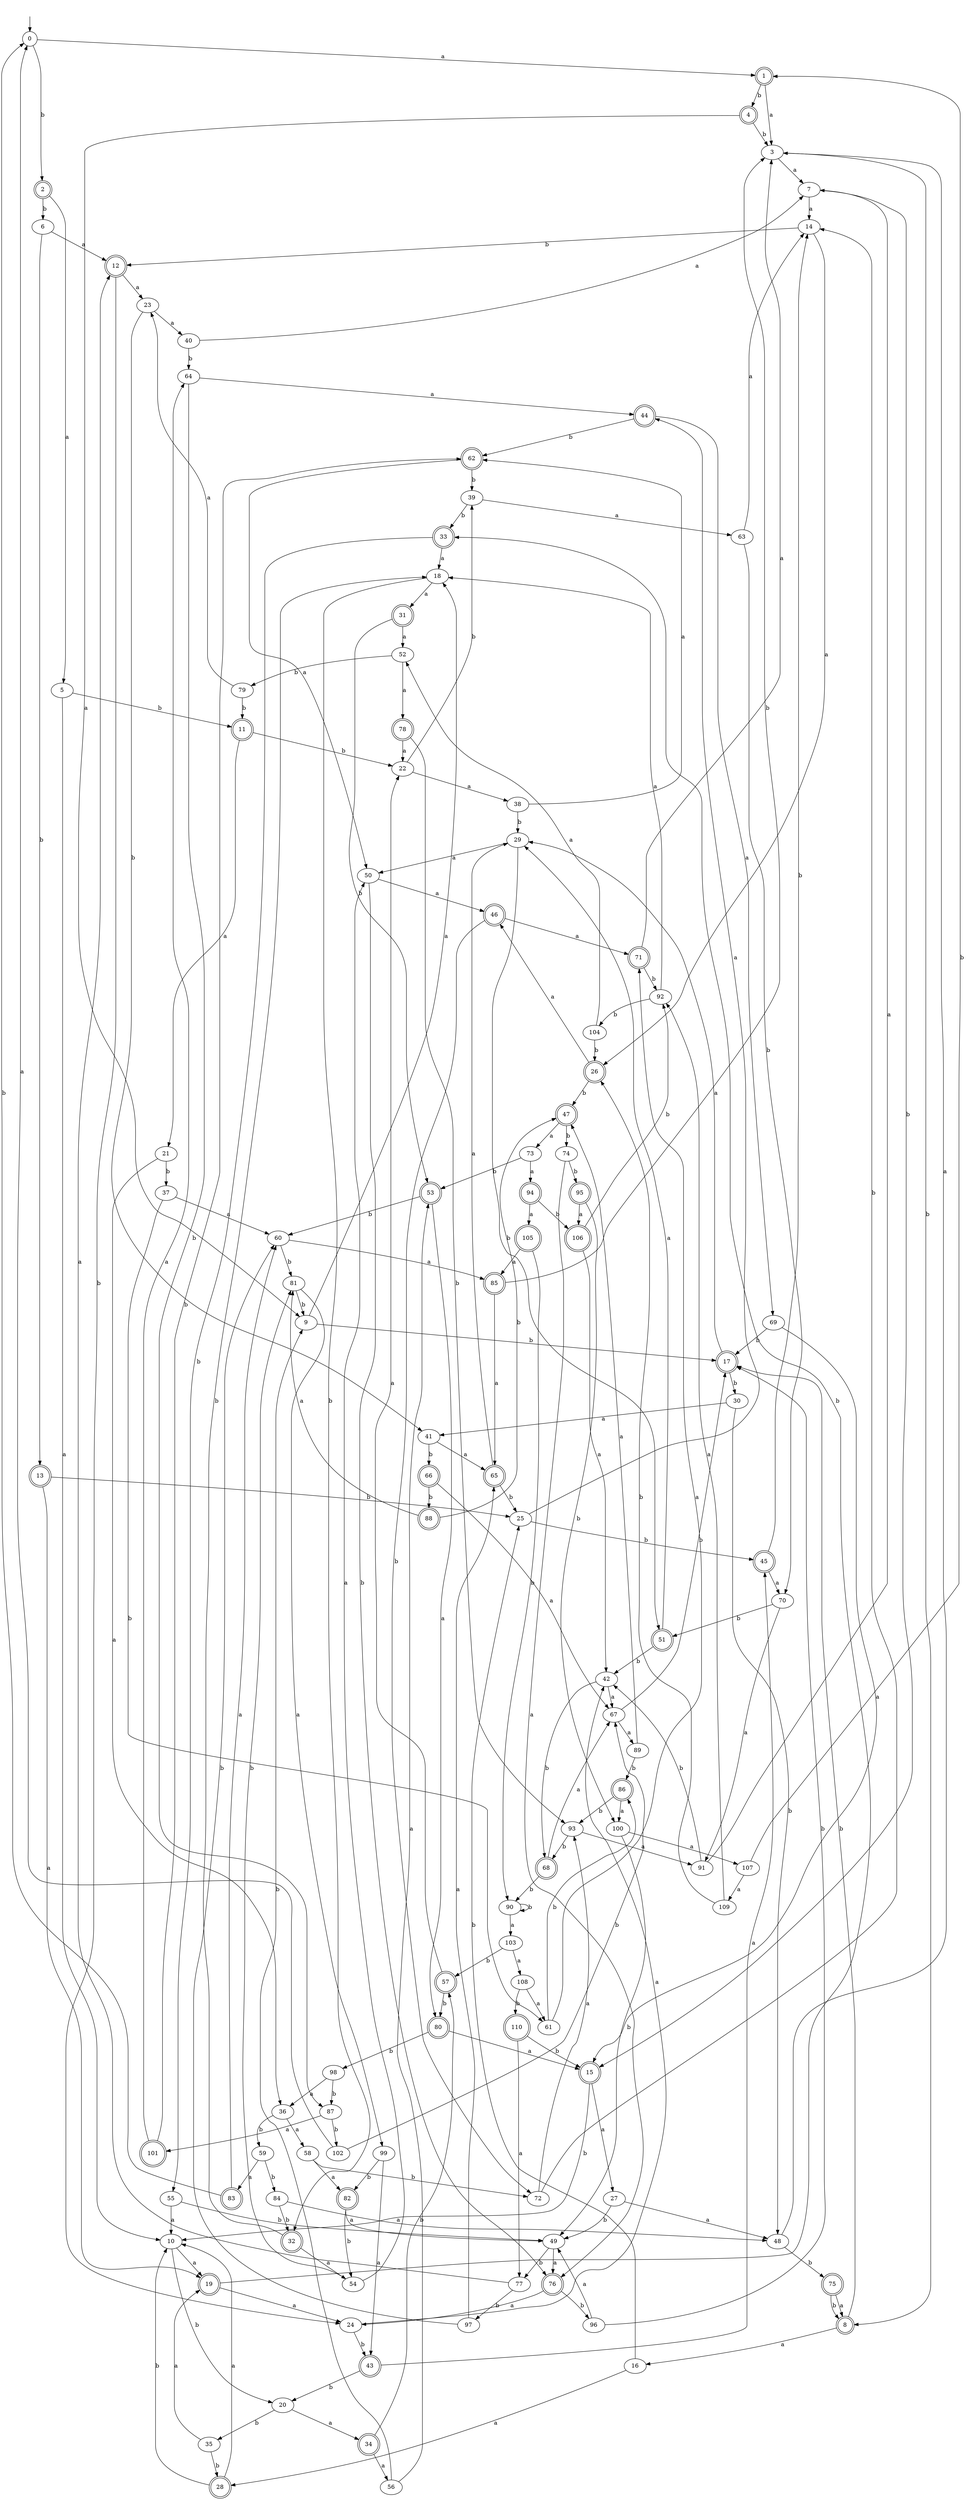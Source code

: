 digraph RandomDFA {
  __start0 [label="", shape=none];
  __start0 -> 0 [label=""];
  0 [shape=circle]
  0 -> 1 [label="a"]
  0 -> 2 [label="b"]
  1 [shape=doublecircle]
  1 -> 3 [label="a"]
  1 -> 4 [label="b"]
  2 [shape=doublecircle]
  2 -> 5 [label="a"]
  2 -> 6 [label="b"]
  3
  3 -> 7 [label="a"]
  3 -> 8 [label="b"]
  4 [shape=doublecircle]
  4 -> 9 [label="a"]
  4 -> 3 [label="b"]
  5
  5 -> 10 [label="a"]
  5 -> 11 [label="b"]
  6
  6 -> 12 [label="a"]
  6 -> 13 [label="b"]
  7
  7 -> 14 [label="a"]
  7 -> 15 [label="b"]
  8 [shape=doublecircle]
  8 -> 16 [label="a"]
  8 -> 17 [label="b"]
  9
  9 -> 18 [label="a"]
  9 -> 17 [label="b"]
  10
  10 -> 19 [label="a"]
  10 -> 20 [label="b"]
  11 [shape=doublecircle]
  11 -> 21 [label="a"]
  11 -> 22 [label="b"]
  12 [shape=doublecircle]
  12 -> 23 [label="a"]
  12 -> 24 [label="b"]
  13 [shape=doublecircle]
  13 -> 19 [label="a"]
  13 -> 25 [label="b"]
  14
  14 -> 26 [label="a"]
  14 -> 12 [label="b"]
  15 [shape=doublecircle]
  15 -> 27 [label="a"]
  15 -> 10 [label="b"]
  16
  16 -> 28 [label="a"]
  16 -> 25 [label="b"]
  17 [shape=doublecircle]
  17 -> 29 [label="a"]
  17 -> 30 [label="b"]
  18
  18 -> 31 [label="a"]
  18 -> 32 [label="b"]
  19 [shape=doublecircle]
  19 -> 24 [label="a"]
  19 -> 33 [label="b"]
  20
  20 -> 34 [label="a"]
  20 -> 35 [label="b"]
  21
  21 -> 36 [label="a"]
  21 -> 37 [label="b"]
  22
  22 -> 38 [label="a"]
  22 -> 39 [label="b"]
  23
  23 -> 40 [label="a"]
  23 -> 41 [label="b"]
  24
  24 -> 42 [label="a"]
  24 -> 43 [label="b"]
  25
  25 -> 44 [label="a"]
  25 -> 45 [label="b"]
  26 [shape=doublecircle]
  26 -> 46 [label="a"]
  26 -> 47 [label="b"]
  27
  27 -> 48 [label="a"]
  27 -> 49 [label="b"]
  28 [shape=doublecircle]
  28 -> 10 [label="a"]
  28 -> 10 [label="b"]
  29
  29 -> 50 [label="a"]
  29 -> 51 [label="b"]
  30
  30 -> 41 [label="a"]
  30 -> 48 [label="b"]
  31 [shape=doublecircle]
  31 -> 52 [label="a"]
  31 -> 53 [label="b"]
  32 [shape=doublecircle]
  32 -> 54 [label="a"]
  32 -> 18 [label="b"]
  33 [shape=doublecircle]
  33 -> 18 [label="a"]
  33 -> 55 [label="b"]
  34 [shape=doublecircle]
  34 -> 56 [label="a"]
  34 -> 57 [label="b"]
  35
  35 -> 19 [label="a"]
  35 -> 28 [label="b"]
  36
  36 -> 58 [label="a"]
  36 -> 59 [label="b"]
  37
  37 -> 60 [label="a"]
  37 -> 61 [label="b"]
  38
  38 -> 62 [label="a"]
  38 -> 29 [label="b"]
  39
  39 -> 63 [label="a"]
  39 -> 33 [label="b"]
  40
  40 -> 7 [label="a"]
  40 -> 64 [label="b"]
  41
  41 -> 65 [label="a"]
  41 -> 66 [label="b"]
  42
  42 -> 67 [label="a"]
  42 -> 68 [label="b"]
  43 [shape=doublecircle]
  43 -> 45 [label="a"]
  43 -> 20 [label="b"]
  44 [shape=doublecircle]
  44 -> 69 [label="a"]
  44 -> 62 [label="b"]
  45 [shape=doublecircle]
  45 -> 70 [label="a"]
  45 -> 14 [label="b"]
  46 [shape=doublecircle]
  46 -> 71 [label="a"]
  46 -> 72 [label="b"]
  47 [shape=doublecircle]
  47 -> 73 [label="a"]
  47 -> 74 [label="b"]
  48
  48 -> 3 [label="a"]
  48 -> 75 [label="b"]
  49
  49 -> 76 [label="a"]
  49 -> 77 [label="b"]
  50
  50 -> 46 [label="a"]
  50 -> 76 [label="b"]
  51 [shape=doublecircle]
  51 -> 29 [label="a"]
  51 -> 42 [label="b"]
  52
  52 -> 78 [label="a"]
  52 -> 79 [label="b"]
  53 [shape=doublecircle]
  53 -> 80 [label="a"]
  53 -> 60 [label="b"]
  54
  54 -> 50 [label="a"]
  54 -> 81 [label="b"]
  55
  55 -> 10 [label="a"]
  55 -> 49 [label="b"]
  56
  56 -> 53 [label="a"]
  56 -> 9 [label="b"]
  57 [shape=doublecircle]
  57 -> 22 [label="a"]
  57 -> 80 [label="b"]
  58
  58 -> 82 [label="a"]
  58 -> 72 [label="b"]
  59
  59 -> 83 [label="a"]
  59 -> 84 [label="b"]
  60
  60 -> 85 [label="a"]
  60 -> 81 [label="b"]
  61
  61 -> 71 [label="a"]
  61 -> 86 [label="b"]
  62 [shape=doublecircle]
  62 -> 50 [label="a"]
  62 -> 39 [label="b"]
  63
  63 -> 14 [label="a"]
  63 -> 70 [label="b"]
  64
  64 -> 44 [label="a"]
  64 -> 87 [label="b"]
  65 [shape=doublecircle]
  65 -> 29 [label="a"]
  65 -> 25 [label="b"]
  66 [shape=doublecircle]
  66 -> 67 [label="a"]
  66 -> 88 [label="b"]
  67
  67 -> 89 [label="a"]
  67 -> 17 [label="b"]
  68 [shape=doublecircle]
  68 -> 67 [label="a"]
  68 -> 90 [label="b"]
  69
  69 -> 15 [label="a"]
  69 -> 17 [label="b"]
  70
  70 -> 91 [label="a"]
  70 -> 51 [label="b"]
  71 [shape=doublecircle]
  71 -> 3 [label="a"]
  71 -> 92 [label="b"]
  72
  72 -> 93 [label="a"]
  72 -> 14 [label="b"]
  73
  73 -> 94 [label="a"]
  73 -> 53 [label="b"]
  74
  74 -> 76 [label="a"]
  74 -> 95 [label="b"]
  75 [shape=doublecircle]
  75 -> 8 [label="a"]
  75 -> 8 [label="b"]
  76 [shape=doublecircle]
  76 -> 24 [label="a"]
  76 -> 96 [label="b"]
  77
  77 -> 12 [label="a"]
  77 -> 97 [label="b"]
  78 [shape=doublecircle]
  78 -> 22 [label="a"]
  78 -> 93 [label="b"]
  79
  79 -> 23 [label="a"]
  79 -> 11 [label="b"]
  80 [shape=doublecircle]
  80 -> 15 [label="a"]
  80 -> 98 [label="b"]
  81
  81 -> 99 [label="a"]
  81 -> 9 [label="b"]
  82 [shape=doublecircle]
  82 -> 49 [label="a"]
  82 -> 54 [label="b"]
  83 [shape=doublecircle]
  83 -> 60 [label="a"]
  83 -> 0 [label="b"]
  84
  84 -> 48 [label="a"]
  84 -> 32 [label="b"]
  85 [shape=doublecircle]
  85 -> 65 [label="a"]
  85 -> 3 [label="b"]
  86 [shape=doublecircle]
  86 -> 100 [label="a"]
  86 -> 93 [label="b"]
  87
  87 -> 101 [label="a"]
  87 -> 102 [label="b"]
  88 [shape=doublecircle]
  88 -> 81 [label="a"]
  88 -> 47 [label="b"]
  89
  89 -> 47 [label="a"]
  89 -> 86 [label="b"]
  90
  90 -> 103 [label="a"]
  90 -> 90 [label="b"]
  91
  91 -> 7 [label="a"]
  91 -> 42 [label="b"]
  92
  92 -> 18 [label="a"]
  92 -> 104 [label="b"]
  93
  93 -> 91 [label="a"]
  93 -> 68 [label="b"]
  94 [shape=doublecircle]
  94 -> 105 [label="a"]
  94 -> 106 [label="b"]
  95 [shape=doublecircle]
  95 -> 106 [label="a"]
  95 -> 100 [label="b"]
  96
  96 -> 49 [label="a"]
  96 -> 17 [label="b"]
  97
  97 -> 65 [label="a"]
  97 -> 60 [label="b"]
  98
  98 -> 36 [label="a"]
  98 -> 87 [label="b"]
  99
  99 -> 43 [label="a"]
  99 -> 82 [label="b"]
  100
  100 -> 107 [label="a"]
  100 -> 49 [label="b"]
  101 [shape=doublecircle]
  101 -> 64 [label="a"]
  101 -> 62 [label="b"]
  102
  102 -> 0 [label="a"]
  102 -> 67 [label="b"]
  103
  103 -> 108 [label="a"]
  103 -> 57 [label="b"]
  104
  104 -> 52 [label="a"]
  104 -> 26 [label="b"]
  105 [shape=doublecircle]
  105 -> 85 [label="a"]
  105 -> 90 [label="b"]
  106 [shape=doublecircle]
  106 -> 42 [label="a"]
  106 -> 92 [label="b"]
  107
  107 -> 109 [label="a"]
  107 -> 1 [label="b"]
  108
  108 -> 61 [label="a"]
  108 -> 110 [label="b"]
  109
  109 -> 92 [label="a"]
  109 -> 26 [label="b"]
  110 [shape=doublecircle]
  110 -> 77 [label="a"]
  110 -> 15 [label="b"]
}

